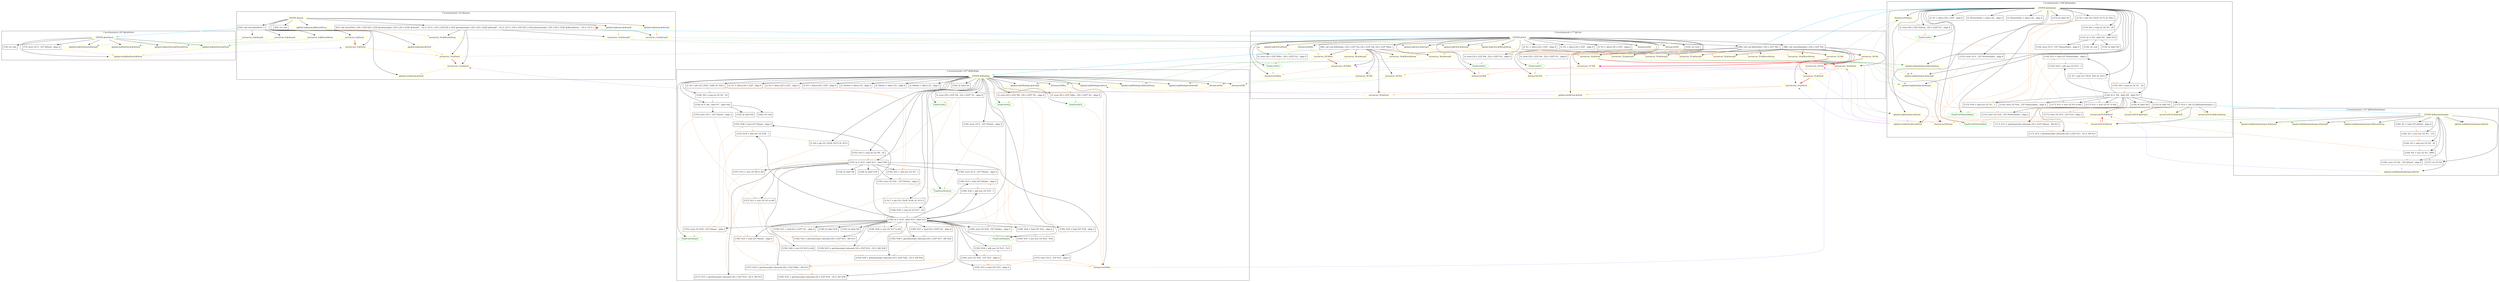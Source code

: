 digraph {
    subgraph cluster_7 {
        graph [label="[\"wcet/matmult.c:52\"]@main"];
        -1537228672809129294 [label="(global-out)@main:@Seed"
                             ,color=yellow];
        -576460752303423478 [label="(actual-out)_9:@Seed"
                            ,color=yellow];
        -576460752303423477 [label="(actual-out)_10:@Seed"
                            ,color=yellow];
        7 [label="ENTER @main"
          ,color=yellow];
        9 [label="[54]: call void @InitSeed ( )"
          ,shape=box];
        10 [label="[61]: call void @Test ( [20 x i32]* [20 x i32]* getelementptr ( [20 x [20 x i32]]* @ArrayA ,  i32 0, i32 0 ), [20 x i32]* [20 x i32]* getelementptr ( [20 x [20 x i32]]* @ArrayB ,  i32 0, i32 0 ), [20 x i32]* [20 x i32]* getelementptr ( [20 x [20 x i32]]* @ResultArray ,  i32 0, i32 0 ) )"
           ,shape=box];
        17 [label="[62]: ret void"
           ,shape=box];
        576460752303423477 [label="(actual-in)_10:@Seed"
                           ,color=yellow];
        576460752303423478 [label="(actual-in)_9:@Seed"
                           ,color=yellow];
        614891469123651710 [label="(actual-in)_10:@ResultArray"
                           ,color=yellow];
        614891469123651711 [label="(actual-in)_9:@ResultArray"
                           ,color=yellow];
        658812288346769690 [label="(actual-in)_10:@ArrayB"
                           ,color=yellow];
        658812288346769691 [label="(actual-in)_9:@ArrayB"
                           ,color=yellow];
        768614336404564640 [label="(actual-in)_10:@ArrayA"
                           ,color=yellow];
        768614336404564641 [label="(actual-in)_9:@ArrayA"
                           ,color=yellow];
        1537228672809129294 [label="(global-in)@main:@Seed"
                            ,color=yellow];
        1844674407370955154 [label="(global-in)@main:@ResultArray"
                            ,color=yellow];
        2305843009213693944 [label="(global-in)@main:@ArrayB"
                            ,color=yellow];
        4611686018427387896 [label="(global-in)@main:@ArrayA"
                            ,color=yellow];
    }
    subgraph cluster_18 {
        graph [label="[\"wcet/matmult.c:65\"]@InitSeed"];
        -1537228672809129283 [label="(global-out)@InitSeed:@Seed"
                             ,color=yellow];
        18 [label="ENTER @InitSeed"
           ,color=yellow];
        20 [label="[73]: store i32 0 , i32* @Seed , align 4"
           ,shape=box];
        21 [label="[74]: ret void"
           ,shape=box];
        1537228672809129283 [label="(global-in)@InitSeed:@Seed"
                            ,color=yellow];
        1844674407370955143 [label="(global-in)@InitSeed:@ResultArray"
                            ,color=yellow];
        2305843009213693933 [label="(global-in)@InitSeed:@ArrayB"
                            ,color=yellow];
        4611686018427387885 [label="(global-in)@InitSeed:@ArrayA"
                            ,color=yellow];
    }
    subgraph cluster_22 {
        graph [label="[\"wcet/matmult.c:77\"]@Test"];
        -9223372036854775773 [label="(actual-out)_34:%A"
                             ,color=yellow];
        -9223372036854775772 [label="(actual-out)_35:%B"
                             ,color=yellow];
        -4611686018427387875 [label="FinalUse(%1)"
                             ,color=green];
        -4611686018427387874 [label="FinalUse(%2)"
                             ,color=green];
        -4611686018427387873 [label="FinalUse(%3)"
                             ,color=green];
        -3074457345618258566 [label="(actual-out)_36:%Res"
                             ,color=yellow];
        -1537228672809129279 [label="(global-out)@Test:@Seed"
                             ,color=yellow];
        -576460752303423453 [label="(actual-out)_34:@Seed"
                            ,color=yellow];
        -576460752303423452 [label="(actual-out)_35:@Seed"
                            ,color=yellow];
        -25 [label="(formal-out)%Res"
            ,color=yellow];
        -24 [label="(formal-out)%B"
            ,color=yellow];
        -23 [label="(formal-out)%A"
            ,color=yellow];
        22 [label="ENTER @Test"
           ,color=yellow];
        23 [label="(formal-in)%A"
           ,color=yellow];
        24 [label="(formal-in)%B"
           ,color=yellow];
        25 [label="(formal-in)%Res"
           ,color=yellow];
        28 [label="[]: %1 = alloca [20 x i32]* , align 8"
           ,shape=box];
        29 [label="[]: %2 = alloca [20 x i32]* , align 8"
           ,shape=box];
        30 [label="[]: %3 = alloca [20 x i32]* , align 8"
           ,shape=box];
        31 [label="[]: store [20 x i32]* %A , [20 x i32]** %1 , align 8"
           ,shape=box];
        32 [label="[]: store [20 x i32]* %B , [20 x i32]** %2 , align 8"
           ,shape=box];
        33 [label="[]: store [20 x i32]* %Res , [20 x i32]** %3 , align 8"
           ,shape=box];
        34 [label="[88]: call void @Initialize ( [20 x i32]* %A )"
           ,shape=box];
        35 [label="[89]: call void @Initialize ( [20 x i32]* %B )"
           ,shape=box];
        36 [label="[96]: call void @Multiply ( [20 x i32]* %A, [20 x i32]* %B, [20 x i32]* %Res )"
           ,shape=box];
        37 [label="[105]: ret void"
           ,shape=box];
        576460752303423451 [label="(actual-in)_36:@Seed"
                           ,color=yellow];
        576460752303423452 [label="(actual-in)_35:@Seed"
                           ,color=yellow];
        576460752303423453 [label="(actual-in)_34:@Seed"
                           ,color=yellow];
        614891469123651684 [label="(actual-in)_36:@ResultArray"
                           ,color=yellow];
        614891469123651685 [label="(actual-in)_35:@ResultArray"
                           ,color=yellow];
        614891469123651686 [label="(actual-in)_34:@ResultArray"
                           ,color=yellow];
        658812288346769664 [label="(actual-in)_36:@ArrayB"
                           ,color=yellow];
        658812288346769665 [label="(actual-in)_35:@ArrayB"
                           ,color=yellow];
        658812288346769666 [label="(actual-in)_34:@ArrayB"
                           ,color=yellow];
        768614336404564614 [label="(actual-in)_36:@ArrayA"
                           ,color=yellow];
        768614336404564615 [label="(actual-in)_35:@ArrayA"
                           ,color=yellow];
        768614336404564616 [label="(actual-in)_34:@ArrayA"
                           ,color=yellow];
        1537228672809129279 [label="(global-in)@Test:@Seed"
                            ,color=yellow];
        1844674407370955139 [label="(global-in)@Test:@ResultArray"
                            ,color=yellow];
        2305843009213693929 [label="(global-in)@Test:@ArrayB"
                            ,color=yellow];
        3074457345618258566 [label="(actual-in)_36:%Res"
                            ,color=yellow];
        4611686018427387867 [label="(actual-in)_36:%B"
                            ,color=yellow];
        4611686018427387881 [label="(global-in)@Test:@ArrayA"
                            ,color=yellow];
        9223372036854775771 [label="(actual-in)_36:%A"
                            ,color=yellow];
        9223372036854775772 [label="(actual-in)_35:%B"
                            ,color=yellow];
        9223372036854775773 [label="(actual-in)_34:%A"
                            ,color=yellow];
    }
    subgraph cluster_38 {
        graph [label="[\"wcet/matmult.c:108\"]@Initialize"];
        -4611686018427387862 [label="FinalUse(%1)"
                             ,color=green];
        -4611686018427387861 [label="FinalUse(%OuterIndex)"
                             ,color=green];
        -4611686018427387860 [label="FinalUse(%InnerIndex)"
                             ,color=green];
        -1537228672809129263 [label="(global-out)@Initialize:@Seed"
                             ,color=yellow];
        -576460752303423427 [label="(actual-out)%10:@Seed"
                            ,color=yellow];
        -39 [label="(formal-out)%Array"
            ,color=yellow];
        38 [label="ENTER @Initialize"
           ,color=yellow];
        39 [label="(formal-in)%Array"
           ,color=yellow];
        41 [label="[]: %1 = alloca [20 x i32]* , align 8"
           ,shape=box];
        42 [label="[]: %OuterIndex = alloca i32 , align 4"
           ,shape=box];
        43 [label="[]: %InnerIndex = alloca i32 , align 4"
           ,shape=box];
        44 [label="[]: store [20 x i32]* %Array , [20 x i32]** %1 , align 8"
           ,shape=box];
        45 [label="[115]: store i32 0 , i32* %OuterIndex , align 4"
           ,shape=box];
        46 [label="[115]: br label %2"
           ,shape=box];
        48 [label="[]: %3 = phi i32 [ [%18, %17], [0, %0] ]"
           ,shape=box];
        49 [label="[115]: %4 = icmp slt i32 %3 , 20"
           ,shape=box];
        51 [label="[115]: br i1 %4 , label %5 , label %19"
           ,shape=box];
        53 [label="[116]: store i32 0 , i32* %InnerIndex , align 4"
           ,shape=box];
        54 [label="[116]: br label %6"
           ,shape=box];
        56 [label="[]: %7 = phi i32 [ [%16, %9], [0, %5] ]"
           ,shape=box];
        57 [label="[116]: %8 = icmp slt i32 %7 , 20"
           ,shape=box];
        58 [label="[116]: br i1 %8 , label %9 , label %17"
           ,shape=box];
        60 [label="[117]: %10 = call i32 @RandomInteger ( )"
           ,shape=box];
        61 [label="[117]: %11 = sext i32 %7 to i64"
           ,shape=box];
        62 [label="[117]: %12 = sext i32 %3 to i64"
           ,shape=box];
        63 [label="[117]: %13 = getelementptr inbounds [20 x i32]* %Array , i64 %12"
           ,shape=box];
        64 [label="[117]: %14 = getelementptr inbounds [20 x i32]* %13 , i32 0, i64 %11"
           ,shape=box];
        65 [label="[117]: store i32 %10 , i32* %14 , align 4"
           ,shape=box];
        66 [label="[116]: %15 = load i32* %InnerIndex , align 4"
           ,shape=box];
        67 [label="[116]: %16 = add nsw i32 %15 , 1"
           ,shape=box];
        68 [label="[116]: store i32 %16 , i32* %InnerIndex , align 4"
           ,shape=box];
        69 [label="[116]: br label %6"
           ,shape=box];
        71 [label="[115]: %18 = add nsw i32 %3 , 1"
           ,shape=box];
        72 [label="[115]: store i32 %18 , i32* %OuterIndex , align 4"
           ,shape=box];
        73 [label="[115]: br label %2"
           ,shape=box];
        75 [label="[118]: ret void"
           ,shape=box];
        576460752303423427 [label="(actual-in)%10:@Seed"
                           ,color=yellow];
        614891469123651660 [label="(actual-in)%10:@ResultArray"
                           ,color=yellow];
        658812288346769640 [label="(actual-in)%10:@ArrayB"
                           ,color=yellow];
        768614336404564590 [label="(actual-in)%10:@ArrayA"
                           ,color=yellow];
        1537228672809129263 [label="(global-in)@Initialize:@Seed"
                            ,color=yellow];
        1844674407370955123 [label="(global-in)@Initialize:@ResultArray"
                            ,color=yellow];
        2305843009213693913 [label="(global-in)@Initialize:@ArrayB"
                            ,color=yellow];
        4611686018427387865 [label="(global-in)@Initialize:@ArrayA"
                            ,color=yellow];
    }
    subgraph cluster_76 {
        graph [label="[\"wcet/matmult.c:147\"]@Multiply"];
        -4611686018427387822 [label="FinalUse(%1)"
                             ,color=green];
        -4611686018427387821 [label="FinalUse(%2)"
                             ,color=green];
        -4611686018427387820 [label="FinalUse(%3)"
                             ,color=green];
        -4611686018427387819 [label="FinalUse(%Outer)"
                             ,color=green];
        -4611686018427387818 [label="FinalUse(%Inner)"
                             ,color=green];
        -4611686018427387817 [label="FinalUse(%Index)"
                             ,color=green];
        -79 [label="(formal-out)%Res"
            ,color=yellow];
        76 [label="ENTER @Multiply"
           ,color=yellow];
        77 [label="(formal-in)%A"
           ,color=yellow];
        78 [label="(formal-in)%B"
           ,color=yellow];
        79 [label="(formal-in)%Res"
           ,color=yellow];
        81 [label="[]: %1 = alloca [20 x i32]* , align 8"
           ,shape=box];
        82 [label="[]: %2 = alloca [20 x i32]* , align 8"
           ,shape=box];
        83 [label="[]: %3 = alloca [20 x i32]* , align 8"
           ,shape=box];
        84 [label="[]: %Outer = alloca i32 , align 4"
           ,shape=box];
        85 [label="[]: %Inner = alloca i32 , align 4"
           ,shape=box];
        86 [label="[]: %Index = alloca i32 , align 4"
           ,shape=box];
        87 [label="[]: store [20 x i32]* %A , [20 x i32]** %1 , align 8"
           ,shape=box];
        88 [label="[]: store [20 x i32]* %B , [20 x i32]** %2 , align 8"
           ,shape=box];
        89 [label="[]: store [20 x i32]* %Res , [20 x i32]** %3 , align 8"
           ,shape=box];
        90 [label="[154]: store i32 0 , i32* %Outer , align 4"
           ,shape=box];
        91 [label="[154]: br label %4"
           ,shape=box];
        93 [label="[]: %5 = phi i32 [ [%41, %40], [0, %0] ]"
           ,shape=box];
        94 [label="[154]: %6 = icmp slt i32 %5 , 20"
           ,shape=box];
        95 [label="[154]: br i1 %6 , label %7 , label %42"
           ,shape=box];
        97 [label="[155]: store i32 0 , i32* %Inner , align 4"
           ,shape=box];
        98 [label="[155]: br label %8"
           ,shape=box];
        100 [label="[]: %9 = phi i32 [ [%39, %37], [0, %7] ]"
            ,shape=box];
        101 [label="[155]: %10 = icmp slt i32 %9 , 20"
            ,shape=box];
        102 [label="[155]: br i1 %10 , label %11 , label %40"
            ,shape=box];
        104 [label="[157]: %12 = sext i32 %9 to i64"
            ,shape=box];
        105 [label="[157]: %13 = sext i32 %5 to i64"
            ,shape=box];
        106 [label="[157]: %14 = getelementptr inbounds [20 x i32]* %Res , i64 %13"
            ,shape=box];
        107 [label="[157]: %15 = getelementptr inbounds [20 x i32]* %14 , i32 0, i64 %12"
            ,shape=box];
        108 [label="[157]: store i32 0 , i32* %15 , align 4"
            ,shape=box];
        109 [label="[158]: store i32 0 , i32* %Index , align 4"
            ,shape=box];
        110 [label="[158]: br label %16"
            ,shape=box];
        112 [label="[]: %17 = phi i32 [ [%36, %19], [0, %11] ]"
            ,shape=box];
        113 [label="[158]: %18 = icmp slt i32 %17 , 20"
            ,shape=box];
        114 [label="[158]: br i1 %18 , label %19 , label %37"
            ,shape=box];
        116 [label="[159]: %20 = sext i32 %17 to i64"
            ,shape=box];
        117 [label="[159]: %21 = load [20 x i32]** %1 , align 8"
            ,shape=box];
        118 [label="[159]: %22 = getelementptr inbounds [20 x i32]* %21 , i64 %13"
            ,shape=box];
        119 [label="[159]: %23 = getelementptr inbounds [20 x i32]* %22 , i32 0, i64 %20"
            ,shape=box];
        120 [label="[159]: %24 = load i32* %23 , align 4"
            ,shape=box];
        121 [label="[159]: %25 = load i32* %Inner , align 4"
            ,shape=box];
        122 [label="[159]: %26 = sext i32 %25 to i64"
            ,shape=box];
        123 [label="[159]: %27 = load [20 x i32]** %2 , align 8"
            ,shape=box];
        124 [label="[159]: %28 = getelementptr inbounds [20 x i32]* %27 , i64 %20"
            ,shape=box];
        125 [label="[159]: %29 = getelementptr inbounds [20 x i32]* %28 , i32 0, i64 %26"
            ,shape=box];
        126 [label="[159]: %30 = load i32* %29 , align 4"
            ,shape=box];
        127 [label="[159]: %31 = mul nsw i32 %24 , %30"
            ,shape=box];
        128 [label="[159]: %32 = getelementptr inbounds [20 x i32]* %14 , i32 0, i64 %26"
            ,shape=box];
        129 [label="[159]: %33 = load i32* %32 , align 4"
            ,shape=box];
        130 [label="[159]: %34 = add nsw i32 %33 , %31"
            ,shape=box];
        131 [label="[159]: store i32 %34 , i32* %32 , align 4"
            ,shape=box];
        132 [label="[158]: %35 = load i32* %Index , align 4"
            ,shape=box];
        133 [label="[158]: %36 = add nsw i32 %35 , 1"
            ,shape=box];
        134 [label="[158]: store i32 %36 , i32* %Index , align 4"
            ,shape=box];
        135 [label="[158]: br label %16"
            ,shape=box];
        137 [label="[155]: %38 = load i32* %Inner , align 4"
            ,shape=box];
        138 [label="[155]: %39 = add nsw i32 %38 , 1"
            ,shape=box];
        139 [label="[155]: store i32 %39 , i32* %Inner , align 4"
            ,shape=box];
        140 [label="[155]: br label %8"
            ,shape=box];
        142 [label="[154]: %41 = add nsw i32 %5 , 1"
            ,shape=box];
        143 [label="[154]: store i32 %41 , i32* %Outer , align 4"
            ,shape=box];
        144 [label="[154]: br label %4"
            ,shape=box];
        146 [label="[162]: ret void"
            ,shape=box];
        1537228672809129225 [label="(global-in)@Multiply:@Seed"
                            ,color=yellow];
        1844674407370955085 [label="(global-in)@Multiply:@ResultArray"
                            ,color=yellow];
        2305843009213693875 [label="(global-in)@Multiply:@ArrayB"
                            ,color=yellow];
        4611686018427387827 [label="(global-in)@Multiply:@ArrayA"
                            ,color=yellow];
    }
    subgraph cluster_147 {
        graph [label="[\"wcet/matmult.c:121\"]@RandomInteger"];
        -1537228672809129154 [label="(global-out)@RandomInteger:@Seed"
                             ,color=yellow];
        147 [label="ENTER @RandomInteger"
            ,color=yellow];
        149 [label="[126]: %1 = load i32* @Seed , align 4"
            ,shape=box];
        151 [label="[126]: %2 = mul nsw i32 %1 , 133"
            ,shape=box];
        153 [label="[126]: %3 = add nsw i32 %2 , 81"
            ,shape=box];
        155 [label="[126]: %4 = rem i32 %3 , 8095"
            ,shape=box];
        156 [label="[126]: store i32 %4 , i32* @Seed , align 4"
            ,shape=box];
        157 [label="[127]: ret i32 %4"
            ,shape=box];
        1537228672809129154 [label="(global-in)@RandomInteger:@Seed"
                            ,color=yellow];
        1844674407370955014 [label="(global-in)@RandomInteger:@ResultArray"
                            ,color=yellow];
        2305843009213693804 [label="(global-in)@RandomInteger:@ArrayB"
                            ,color=yellow];
        4611686018427387756 [label="(global-in)@RandomInteger:@ArrayA"
                            ,color=yellow];
    }
    -9223372036854775773 -> -23 [color=sandybrown];
    -9223372036854775773 -> 9223372036854775771 [color=sandybrown];
    -9223372036854775772 -> -24 [color=sandybrown];
    -9223372036854775772 -> 4611686018427387867 [color=sandybrown];
    -4611686018427387875 -> -23 [color=sandybrown];
    -4611686018427387874 -> -24 [color=sandybrown];
    -4611686018427387873 -> -25 [color=sandybrown];
    -4611686018427387862 -> -39 [color=sandybrown];
    -4611686018427387820 -> -79 [color=sandybrown];
    -3074457345618258566 -> -25 [color=sandybrown];
    -1537228672809129283 -> -576460752303423478 [style=dashed
                                                ,color=purple];
    -1537228672809129279 -> -576460752303423477 [style=dashed
                                                ,color=purple];
    -1537228672809129263 -> -576460752303423453 [style=dashed
                                                ,color=purple];
    -1537228672809129263 -> -576460752303423452 [style=dashed
                                                ,color=purple];
    -1537228672809129154 -> -576460752303423427 [style=dashed
                                                ,color=purple];
    -576460752303423478 -> 576460752303423477 [color=sandybrown];
    -576460752303423477 -> -1537228672809129294 [color=sandybrown];
    -576460752303423453 -> 576460752303423452 [color=sandybrown];
    -576460752303423452 -> -1537228672809129279 [color=sandybrown];
    -576460752303423452 -> 576460752303423451 [color=sandybrown];
    -576460752303423427 -> -1537228672809129263 [color=sandybrown];
    -576460752303423427 -> 576460752303423427 [color=sandybrown];
    -79 -> -3074457345618258566 [style=dashed
                                ,color=purple];
    -39 -> -9223372036854775773 [style=dashed
                                ,color=purple];
    -39 -> -9223372036854775772 [style=dashed
                                ,color=purple];
    7 -> -1537228672809129294 [color=black];
    7 -> 9 [color=black];
    7 -> 10 [color=black];
    7 -> 17 [color=black];
    7 -> 1537228672809129294 [color=black];
    7 -> 1844674407370955154 [color=black];
    7 -> 2305843009213693944 [color=black];
    7 -> 4611686018427387896 [color=black];
    9 -> -576460752303423478 [color=black];
    9 -> 18 [color=deepskyblue];
    9 -> 576460752303423478 [color=black];
    9 -> 614891469123651711 [color=black];
    9 -> 658812288346769691 [color=black];
    9 -> 768614336404564641 [color=black];
    10 -> -576460752303423477 [color=black];
    10 -> 10 [color=red,style=bold];
    10 -> 22 [color=deepskyblue];
    10 -> 576460752303423477 [color=black];
    10 -> 614891469123651710 [color=black];
    10 -> 658812288346769690 [color=black];
    10 -> 768614336404564640 [color=black];
    18 -> -1537228672809129283 [color=black];
    18 -> 20 [color=black];
    18 -> 21 [color=black];
    18 -> 1537228672809129283 [color=black];
    18 -> 1844674407370955143 [color=black];
    18 -> 2305843009213693933 [color=black];
    18 -> 4611686018427387885 [color=black];
    20 -> -1537228672809129283 [color=sandybrown];
    22 -> -4611686018427387875 [color=black];
    22 -> -4611686018427387874 [color=black];
    22 -> -4611686018427387873 [color=black];
    22 -> -1537228672809129279 [color=black];
    22 -> -25 [color=black];
    22 -> -24 [color=black];
    22 -> -23 [color=black];
    22 -> 23 [color=black];
    22 -> 24 [color=black];
    22 -> 25 [color=black];
    22 -> 28 [color=black];
    22 -> 29 [color=black];
    22 -> 30 [color=black];
    22 -> 31 [color=black];
    22 -> 32 [color=black];
    22 -> 33 [color=black];
    22 -> 34 [color=black];
    22 -> 35 [color=black];
    22 -> 36 [color=black];
    22 -> 37 [color=black];
    22 -> 1537228672809129279 [color=black];
    22 -> 1844674407370955139 [color=black];
    22 -> 2305843009213693929 [color=black];
    22 -> 4611686018427387881 [color=black];
    23 -> 31 [color=sandybrown];
    23 -> 9223372036854775773 [color=sandybrown];
    24 -> 32 [color=sandybrown];
    24 -> 9223372036854775772 [color=sandybrown];
    25 -> 33 [color=sandybrown];
    25 -> 3074457345618258566 [color=sandybrown];
    31 -> -4611686018427387875 [color=sandybrown];
    32 -> -4611686018427387874 [color=sandybrown];
    33 -> -4611686018427387873 [color=sandybrown];
    34 -> -9223372036854775773 [color=black];
    34 -> -576460752303423453 [color=black];
    34 -> 38 [color=deepskyblue];
    34 -> 576460752303423453 [color=black];
    34 -> 614891469123651686 [color=black];
    34 -> 658812288346769666 [color=black];
    34 -> 768614336404564616 [color=black];
    34 -> 9223372036854775773 [color=black];
    35 -> -9223372036854775772 [color=black];
    35 -> -576460752303423452 [color=black];
    35 -> 38 [color=deepskyblue];
    35 -> 576460752303423452 [color=black];
    35 -> 614891469123651685 [color=black];
    35 -> 658812288346769665 [color=black];
    35 -> 768614336404564615 [color=black];
    35 -> 9223372036854775772 [color=black];
    36 -> -3074457345618258566 [color=black];
    36 -> 76 [color=deepskyblue];
    36 -> 576460752303423451 [color=black];
    36 -> 614891469123651684 [color=black];
    36 -> 658812288346769664 [color=black];
    36 -> 768614336404564614 [color=black];
    36 -> 3074457345618258566 [color=black];
    36 -> 4611686018427387867 [color=black];
    36 -> 9223372036854775771 [color=black];
    38 -> -4611686018427387862 [color=black];
    38 -> -4611686018427387861 [color=black];
    38 -> -4611686018427387860 [color=black];
    38 -> -1537228672809129263 [color=black];
    38 -> -39 [color=black];
    38 -> 39 [color=black];
    38 -> 41 [color=black];
    38 -> 42 [color=black];
    38 -> 43 [color=black];
    38 -> 44 [color=black];
    38 -> 45 [color=black];
    38 -> 46 [color=black];
    38 -> 48 [color=black];
    38 -> 49 [color=black];
    38 -> 51 [color=black];
    38 -> 56 [color=black];
    38 -> 57 [color=black];
    38 -> 58 [color=black];
    38 -> 1537228672809129263 [color=black];
    38 -> 1844674407370955123 [color=black];
    38 -> 2305843009213693913 [color=black];
    38 -> 4611686018427387865 [color=black];
    39 -> -39 [color=sandybrown];
    39 -> 44 [color=sandybrown];
    39 -> 63 [color=sandybrown];
    44 -> -4611686018427387862 [color=sandybrown];
    45 -> -4611686018427387861 [color=sandybrown];
    48 -> 49 [color=sandybrown];
    48 -> 62 [color=sandybrown];
    48 -> 71 [color=sandybrown];
    49 -> 51 [color=sandybrown];
    51 -> 53 [color=black];
    51 -> 54 [color=black];
    51 -> 75 [color=black];
    53 -> -4611686018427387860 [color=sandybrown];
    53 -> 66 [color=sandybrown];
    56 -> 57 [color=sandybrown];
    56 -> 61 [color=sandybrown];
    57 -> 58 [color=sandybrown];
    58 -> 60 [color=black];
    58 -> 61 [color=black];
    58 -> 62 [color=black];
    58 -> 63 [color=black];
    58 -> 64 [color=black];
    58 -> 65 [color=black];
    58 -> 66 [color=black];
    58 -> 67 [color=black];
    58 -> 68 [color=black];
    58 -> 69 [color=black];
    58 -> 71 [color=black];
    58 -> 72 [color=black];
    58 -> 73 [color=black];
    60 -> -576460752303423427 [color=black];
    60 -> 65 [color=sandybrown];
    60 -> 147 [color=deepskyblue];
    60 -> 576460752303423427 [color=black];
    60 -> 614891469123651660 [color=black];
    60 -> 658812288346769640 [color=black];
    60 -> 768614336404564590 [color=black];
    61 -> 64 [color=sandybrown];
    62 -> 63 [color=sandybrown];
    63 -> 64 [color=sandybrown];
    65 -> -39 [color=sandybrown];
    65 -> 63 [color=sandybrown];
    66 -> 67 [color=sandybrown];
    67 -> 56 [color=sandybrown];
    67 -> 68 [color=sandybrown];
    68 -> -4611686018427387860 [color=sandybrown];
    68 -> 66 [color=sandybrown];
    71 -> 48 [color=sandybrown];
    71 -> 72 [color=sandybrown];
    72 -> -4611686018427387861 [color=sandybrown];
    76 -> -4611686018427387822 [color=black];
    76 -> -4611686018427387821 [color=black];
    76 -> -4611686018427387820 [color=black];
    76 -> -4611686018427387819 [color=black];
    76 -> -4611686018427387818 [color=black];
    76 -> -4611686018427387817 [color=black];
    76 -> -79 [color=black];
    76 -> 77 [color=black];
    76 -> 78 [color=black];
    76 -> 79 [color=black];
    76 -> 81 [color=black];
    76 -> 82 [color=black];
    76 -> 83 [color=black];
    76 -> 84 [color=black];
    76 -> 85 [color=black];
    76 -> 86 [color=black];
    76 -> 87 [color=black];
    76 -> 88 [color=black];
    76 -> 89 [color=black];
    76 -> 90 [color=black];
    76 -> 91 [color=black];
    76 -> 93 [color=black];
    76 -> 94 [color=black];
    76 -> 95 [color=black];
    76 -> 100 [color=black];
    76 -> 101 [color=black];
    76 -> 102 [color=black];
    76 -> 112 [color=black];
    76 -> 113 [color=black];
    76 -> 114 [color=black];
    76 -> 1537228672809129225 [color=black];
    76 -> 1844674407370955085 [color=black];
    76 -> 2305843009213693875 [color=black];
    76 -> 4611686018427387827 [color=black];
    77 -> 87 [color=sandybrown];
    78 -> 88 [color=sandybrown];
    79 -> -79 [color=sandybrown];
    79 -> 89 [color=sandybrown];
    79 -> 106 [color=sandybrown];
    87 -> -4611686018427387822 [color=sandybrown];
    87 -> 117 [color=sandybrown];
    87 -> 120 [color=sandybrown];
    88 -> -4611686018427387821 [color=sandybrown];
    88 -> 123 [color=sandybrown];
    88 -> 126 [color=sandybrown];
    89 -> -4611686018427387820 [color=sandybrown];
    90 -> -4611686018427387819 [color=sandybrown];
    93 -> 94 [color=sandybrown];
    93 -> 105 [color=sandybrown];
    93 -> 142 [color=sandybrown];
    94 -> 95 [color=sandybrown];
    95 -> 97 [color=black];
    95 -> 98 [color=black];
    95 -> 146 [color=black];
    97 -> -4611686018427387818 [color=sandybrown];
    97 -> 121 [color=sandybrown];
    97 -> 137 [color=sandybrown];
    100 -> 101 [color=sandybrown];
    100 -> 104 [color=sandybrown];
    101 -> 102 [color=sandybrown];
    102 -> 104 [color=black];
    102 -> 105 [color=black];
    102 -> 106 [color=black];
    102 -> 107 [color=black];
    102 -> 108 [color=black];
    102 -> 109 [color=black];
    102 -> 110 [color=black];
    102 -> 142 [color=black];
    102 -> 143 [color=black];
    102 -> 144 [color=black];
    104 -> 107 [color=sandybrown];
    105 -> 106 [color=sandybrown];
    105 -> 118 [color=sandybrown];
    106 -> 107 [color=sandybrown];
    106 -> 128 [color=sandybrown];
    108 -> -79 [color=sandybrown];
    108 -> 106 [color=sandybrown];
    108 -> 129 [color=sandybrown];
    109 -> -4611686018427387817 [color=sandybrown];
    109 -> 132 [color=sandybrown];
    112 -> 113 [color=sandybrown];
    112 -> 116 [color=sandybrown];
    113 -> 114 [color=sandybrown];
    114 -> 116 [color=black];
    114 -> 117 [color=black];
    114 -> 118 [color=black];
    114 -> 119 [color=black];
    114 -> 120 [color=black];
    114 -> 121 [color=black];
    114 -> 122 [color=black];
    114 -> 123 [color=black];
    114 -> 124 [color=black];
    114 -> 125 [color=black];
    114 -> 126 [color=black];
    114 -> 127 [color=black];
    114 -> 128 [color=black];
    114 -> 129 [color=black];
    114 -> 130 [color=black];
    114 -> 131 [color=black];
    114 -> 132 [color=black];
    114 -> 133 [color=black];
    114 -> 134 [color=black];
    114 -> 135 [color=black];
    114 -> 137 [color=black];
    114 -> 138 [color=black];
    114 -> 139 [color=black];
    114 -> 140 [color=black];
    116 -> 119 [color=sandybrown];
    116 -> 124 [color=sandybrown];
    117 -> 118 [color=sandybrown];
    118 -> 119 [color=sandybrown];
    120 -> 127 [color=sandybrown];
    121 -> 122 [color=sandybrown];
    122 -> 125 [color=sandybrown];
    122 -> 128 [color=sandybrown];
    123 -> 124 [color=sandybrown];
    124 -> 125 [color=sandybrown];
    126 -> 127 [color=sandybrown];
    127 -> 130 [color=sandybrown];
    129 -> 130 [color=sandybrown];
    130 -> 131 [color=sandybrown];
    131 -> -79 [color=sandybrown];
    131 -> 106 [color=sandybrown];
    131 -> 129 [color=sandybrown];
    132 -> 133 [color=sandybrown];
    133 -> 112 [color=sandybrown];
    133 -> 134 [color=sandybrown];
    134 -> -4611686018427387817 [color=sandybrown];
    134 -> 132 [color=sandybrown];
    137 -> 138 [color=sandybrown];
    138 -> 100 [color=sandybrown];
    138 -> 139 [color=sandybrown];
    139 -> -4611686018427387818 [color=sandybrown];
    139 -> 121 [color=sandybrown];
    139 -> 137 [color=sandybrown];
    142 -> 93 [color=sandybrown];
    142 -> 143 [color=sandybrown];
    143 -> -4611686018427387819 [color=sandybrown];
    147 -> -1537228672809129154 [color=black];
    147 -> 149 [color=black];
    147 -> 151 [color=black];
    147 -> 153 [color=black];
    147 -> 155 [color=black];
    147 -> 156 [color=black];
    147 -> 157 [color=black];
    147 -> 1537228672809129154 [color=black];
    147 -> 1844674407370955014 [color=black];
    147 -> 2305843009213693804 [color=black];
    147 -> 4611686018427387756 [color=black];
    149 -> 151 [color=sandybrown];
    151 -> 153 [color=sandybrown];
    153 -> 155 [color=sandybrown];
    155 -> 65 [color=sandybrown];
    155 -> 156 [color=sandybrown];
    155 -> 157 [color=sandybrown];
    156 -> -1537228672809129154 [color=sandybrown];
    576460752303423427 -> -576460752303423427 [color=red
                                              ,style=bold];
    576460752303423427 -> 1537228672809129154 [style=dashed
                                              ,color=forestgreen];
    576460752303423451 -> 1537228672809129225 [style=dashed
                                              ,color=forestgreen];
    576460752303423452 -> -576460752303423452 [color=red
                                              ,style=bold];
    576460752303423452 -> 1537228672809129263 [style=dashed
                                              ,color=forestgreen];
    576460752303423453 -> -576460752303423453 [color=red
                                              ,style=bold];
    576460752303423453 -> 1537228672809129263 [style=dashed
                                              ,color=forestgreen];
    576460752303423477 -> -576460752303423477 [color=red
                                              ,style=bold];
    576460752303423477 -> 1537228672809129279 [style=dashed
                                              ,color=forestgreen];
    576460752303423478 -> -576460752303423478 [color=red
                                              ,style=bold];
    576460752303423478 -> 1537228672809129283 [style=dashed
                                              ,color=forestgreen];
    614891469123651660 -> 1844674407370955014 [style=dashed
                                              ,color=forestgreen];
    614891469123651684 -> 1844674407370955085 [style=dashed
                                              ,color=forestgreen];
    614891469123651685 -> 1844674407370955123 [style=dashed
                                              ,color=forestgreen];
    614891469123651686 -> 1844674407370955123 [style=dashed
                                              ,color=forestgreen];
    614891469123651710 -> 1844674407370955139 [style=dashed
                                              ,color=forestgreen];
    614891469123651711 -> 1844674407370955143 [style=dashed
                                              ,color=forestgreen];
    658812288346769640 -> 2305843009213693804 [style=dashed
                                              ,color=forestgreen];
    658812288346769664 -> 2305843009213693875 [style=dashed
                                              ,color=forestgreen];
    658812288346769665 -> 2305843009213693913 [style=dashed
                                              ,color=forestgreen];
    658812288346769666 -> 2305843009213693913 [style=dashed
                                              ,color=forestgreen];
    658812288346769690 -> 2305843009213693929 [style=dashed
                                              ,color=forestgreen];
    658812288346769691 -> 2305843009213693933 [style=dashed
                                              ,color=forestgreen];
    768614336404564590 -> 4611686018427387756 [style=dashed
                                              ,color=forestgreen];
    768614336404564614 -> 4611686018427387827 [style=dashed
                                              ,color=forestgreen];
    768614336404564615 -> 4611686018427387865 [style=dashed
                                              ,color=forestgreen];
    768614336404564616 -> 4611686018427387865 [style=dashed
                                              ,color=forestgreen];
    768614336404564640 -> 4611686018427387881 [style=dashed
                                              ,color=forestgreen];
    768614336404564641 -> 4611686018427387885 [style=dashed
                                              ,color=forestgreen];
    1537228672809129263 -> -1537228672809129263 [color=sandybrown];
    1537228672809129263 -> 576460752303423427 [color=sandybrown];
    1537228672809129279 -> 576460752303423453 [color=sandybrown];
    1537228672809129283 -> -1537228672809129283 [color=sandybrown];
    1537228672809129294 -> 576460752303423477 [color=sandybrown];
    1844674407370955123 -> 614891469123651660 [color=sandybrown];
    1844674407370955139 -> 614891469123651684 [color=sandybrown];
    1844674407370955139 -> 614891469123651685 [color=sandybrown];
    1844674407370955139 -> 614891469123651686 [color=sandybrown];
    1844674407370955154 -> 614891469123651710 [color=sandybrown];
    2305843009213693913 -> 658812288346769640 [color=sandybrown];
    2305843009213693929 -> 658812288346769664 [color=sandybrown];
    2305843009213693929 -> 658812288346769665 [color=sandybrown];
    2305843009213693929 -> 658812288346769666 [color=sandybrown];
    2305843009213693944 -> 658812288346769690 [color=sandybrown];
    3074457345618258566 -> -3074457345618258566 [color=red
                                                ,style=bold];
    3074457345618258566 -> 79 [style=dashed
                              ,color=forestgreen];
    4611686018427387865 -> 768614336404564590 [color=sandybrown];
    4611686018427387867 -> 78 [style=dashed
                              ,color=forestgreen];
    4611686018427387881 -> 768614336404564614 [color=sandybrown];
    4611686018427387881 -> 768614336404564615 [color=sandybrown];
    4611686018427387881 -> 768614336404564616 [color=sandybrown];
    4611686018427387896 -> 768614336404564640 [color=sandybrown];
    9223372036854775771 -> 77 [style=dashed
                              ,color=forestgreen];
    9223372036854775772 -> -9223372036854775772 [color=red
                                                ,style=bold];
    9223372036854775772 -> 39 [style=dashed
                              ,color=forestgreen];
    9223372036854775773 -> -9223372036854775773 [color=red
                                                ,style=bold];
    9223372036854775773 -> 39 [style=dashed
                              ,color=forestgreen];
}